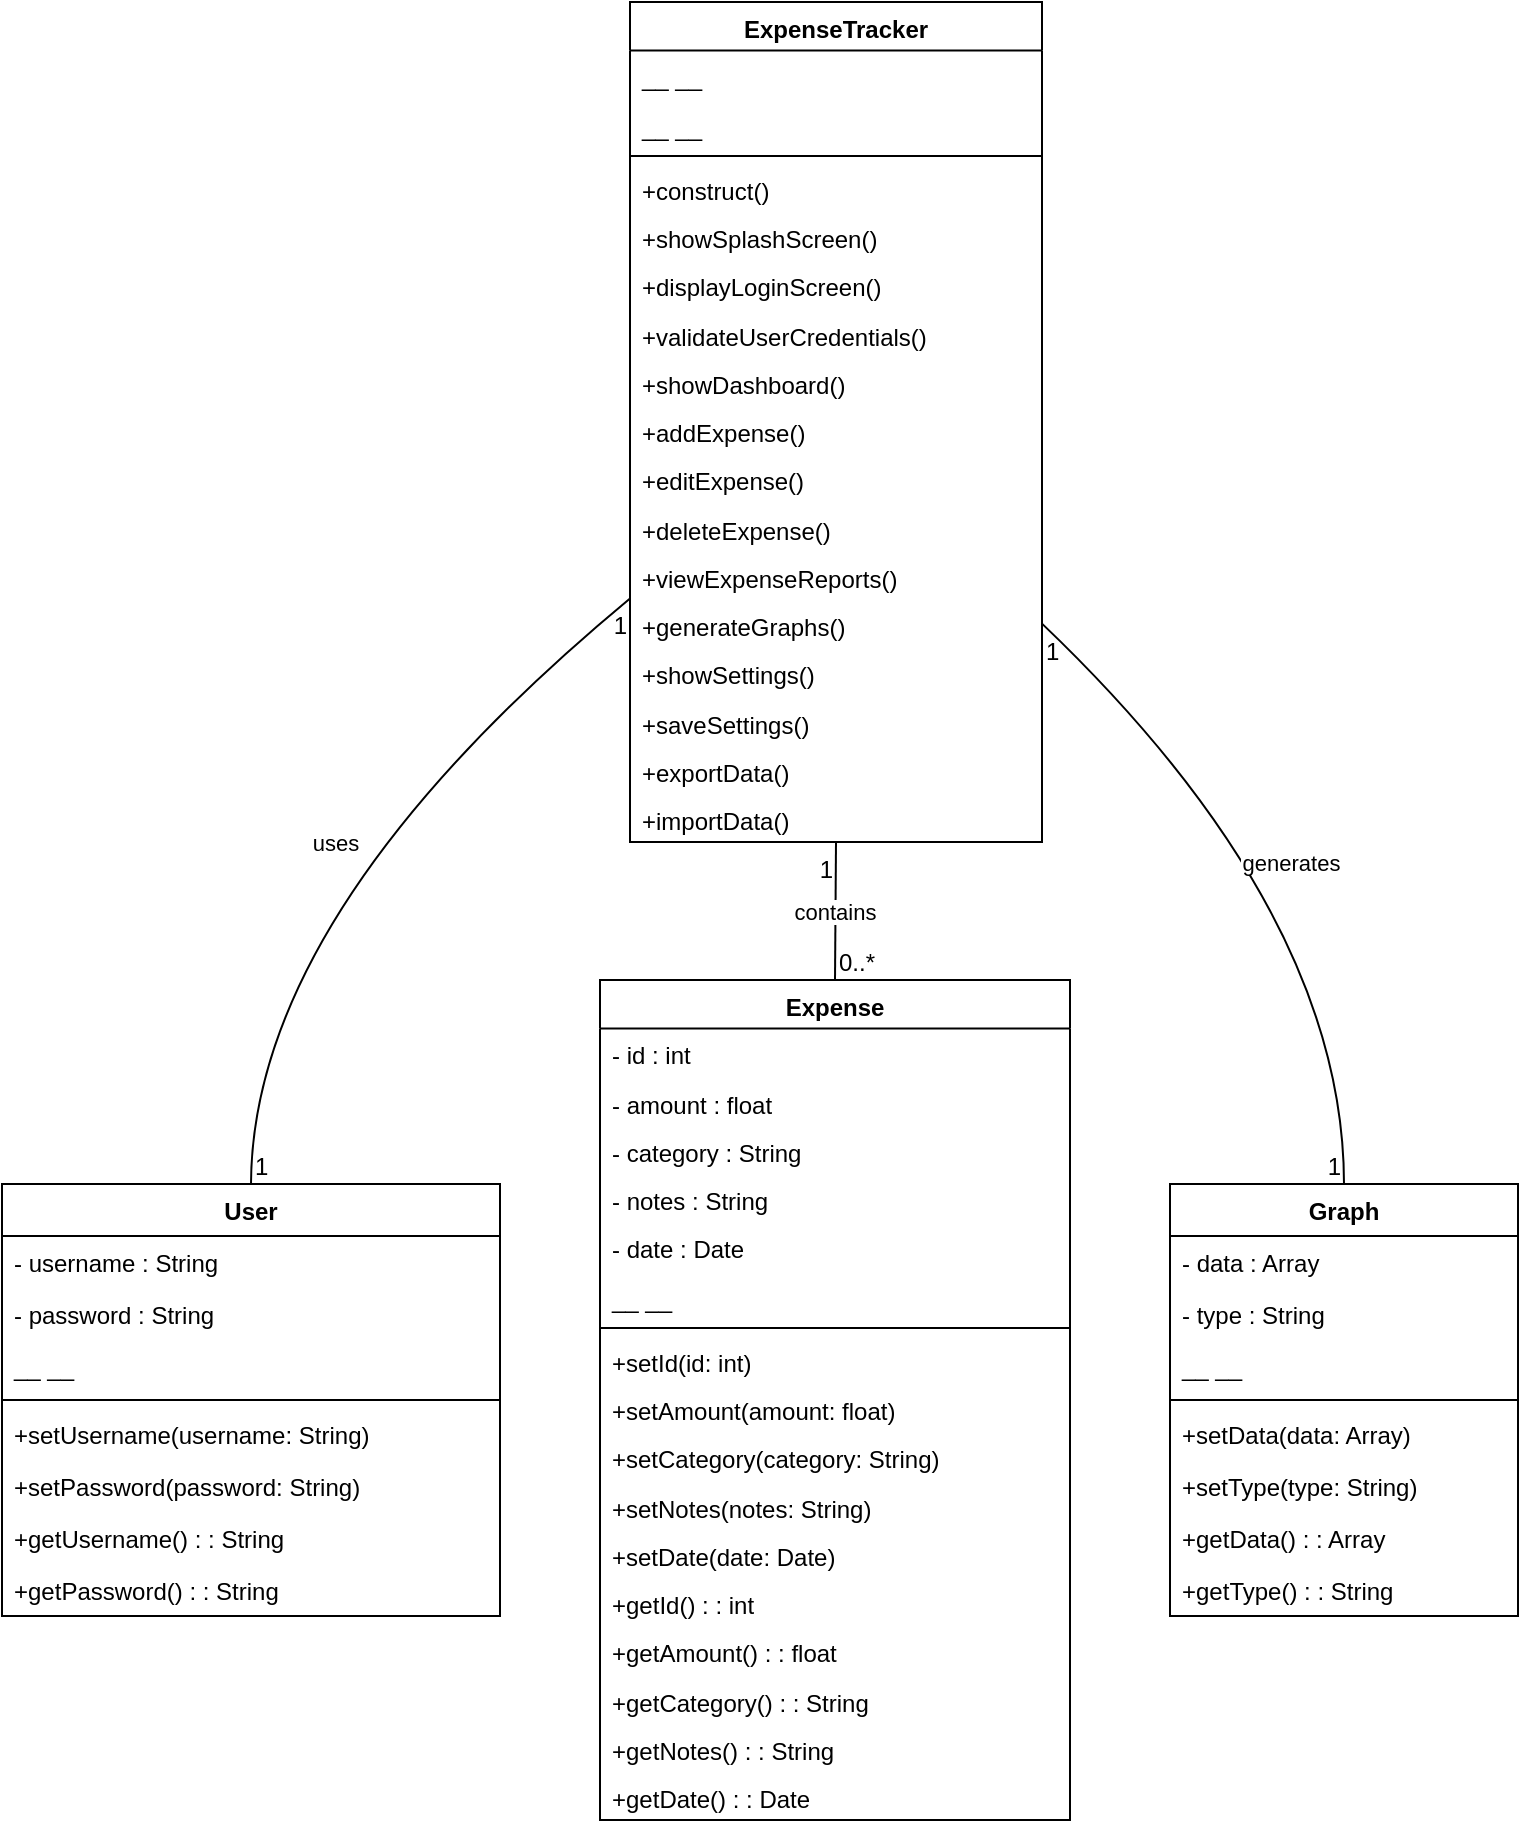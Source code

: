 <mxfile version="24.8.4">
  <diagram name="Page-1" id="8-BQaWJb9hOsBd5ObHHv">
    <mxGraphModel>
      <root>
        <mxCell id="0" />
        <mxCell id="1" parent="0" />
        <mxCell id="2" value="ExpenseTracker" style="swimlane;fontStyle=1;align=center;verticalAlign=top;childLayout=stackLayout;horizontal=1;startSize=24.255;horizontalStack=0;resizeParent=1;resizeParentMax=0;resizeLast=0;collapsible=0;marginBottom=0;" vertex="1" parent="1">
          <mxGeometry x="322" y="8" width="206" height="420" as="geometry" />
        </mxCell>
        <mxCell id="3" value="__ __" style="text;strokeColor=none;fillColor=none;align=left;verticalAlign=top;spacingLeft=4;spacingRight=4;overflow=hidden;rotatable=0;points=[[0,0.5],[1,0.5]];portConstraint=eastwest;" vertex="1" parent="2">
          <mxGeometry y="24" width="206" height="24" as="geometry" />
        </mxCell>
        <mxCell id="4" value="__ __" style="text;strokeColor=none;fillColor=none;align=left;verticalAlign=top;spacingLeft=4;spacingRight=4;overflow=hidden;rotatable=0;points=[[0,0.5],[1,0.5]];portConstraint=eastwest;" vertex="1" parent="2">
          <mxGeometry y="49" width="206" height="24" as="geometry" />
        </mxCell>
        <mxCell id="5" style="line;strokeWidth=1;fillColor=none;align=left;verticalAlign=middle;spacingTop=-1;spacingLeft=3;spacingRight=3;rotatable=0;labelPosition=right;points=[];portConstraint=eastwest;strokeColor=inherit;" vertex="1" parent="2">
          <mxGeometry y="73" width="206" height="8" as="geometry" />
        </mxCell>
        <mxCell id="6" value="+construct()" style="text;strokeColor=none;fillColor=none;align=left;verticalAlign=top;spacingLeft=4;spacingRight=4;overflow=hidden;rotatable=0;points=[[0,0.5],[1,0.5]];portConstraint=eastwest;" vertex="1" parent="2">
          <mxGeometry y="81" width="206" height="24" as="geometry" />
        </mxCell>
        <mxCell id="7" value="+showSplashScreen()" style="text;strokeColor=none;fillColor=none;align=left;verticalAlign=top;spacingLeft=4;spacingRight=4;overflow=hidden;rotatable=0;points=[[0,0.5],[1,0.5]];portConstraint=eastwest;" vertex="1" parent="2">
          <mxGeometry y="105" width="206" height="24" as="geometry" />
        </mxCell>
        <mxCell id="8" value="+displayLoginScreen()" style="text;strokeColor=none;fillColor=none;align=left;verticalAlign=top;spacingLeft=4;spacingRight=4;overflow=hidden;rotatable=0;points=[[0,0.5],[1,0.5]];portConstraint=eastwest;" vertex="1" parent="2">
          <mxGeometry y="129" width="206" height="24" as="geometry" />
        </mxCell>
        <mxCell id="9" value="+validateUserCredentials()" style="text;strokeColor=none;fillColor=none;align=left;verticalAlign=top;spacingLeft=4;spacingRight=4;overflow=hidden;rotatable=0;points=[[0,0.5],[1,0.5]];portConstraint=eastwest;" vertex="1" parent="2">
          <mxGeometry y="154" width="206" height="24" as="geometry" />
        </mxCell>
        <mxCell id="10" value="+showDashboard()" style="text;strokeColor=none;fillColor=none;align=left;verticalAlign=top;spacingLeft=4;spacingRight=4;overflow=hidden;rotatable=0;points=[[0,0.5],[1,0.5]];portConstraint=eastwest;" vertex="1" parent="2">
          <mxGeometry y="178" width="206" height="24" as="geometry" />
        </mxCell>
        <mxCell id="11" value="+addExpense()" style="text;strokeColor=none;fillColor=none;align=left;verticalAlign=top;spacingLeft=4;spacingRight=4;overflow=hidden;rotatable=0;points=[[0,0.5],[1,0.5]];portConstraint=eastwest;" vertex="1" parent="2">
          <mxGeometry y="202" width="206" height="24" as="geometry" />
        </mxCell>
        <mxCell id="12" value="+editExpense()" style="text;strokeColor=none;fillColor=none;align=left;verticalAlign=top;spacingLeft=4;spacingRight=4;overflow=hidden;rotatable=0;points=[[0,0.5],[1,0.5]];portConstraint=eastwest;" vertex="1" parent="2">
          <mxGeometry y="226" width="206" height="24" as="geometry" />
        </mxCell>
        <mxCell id="13" value="+deleteExpense()" style="text;strokeColor=none;fillColor=none;align=left;verticalAlign=top;spacingLeft=4;spacingRight=4;overflow=hidden;rotatable=0;points=[[0,0.5],[1,0.5]];portConstraint=eastwest;" vertex="1" parent="2">
          <mxGeometry y="251" width="206" height="24" as="geometry" />
        </mxCell>
        <mxCell id="14" value="+viewExpenseReports()" style="text;strokeColor=none;fillColor=none;align=left;verticalAlign=top;spacingLeft=4;spacingRight=4;overflow=hidden;rotatable=0;points=[[0,0.5],[1,0.5]];portConstraint=eastwest;" vertex="1" parent="2">
          <mxGeometry y="275" width="206" height="24" as="geometry" />
        </mxCell>
        <mxCell id="15" value="+generateGraphs()" style="text;strokeColor=none;fillColor=none;align=left;verticalAlign=top;spacingLeft=4;spacingRight=4;overflow=hidden;rotatable=0;points=[[0,0.5],[1,0.5]];portConstraint=eastwest;" vertex="1" parent="2">
          <mxGeometry y="299" width="206" height="24" as="geometry" />
        </mxCell>
        <mxCell id="16" value="+showSettings()" style="text;strokeColor=none;fillColor=none;align=left;verticalAlign=top;spacingLeft=4;spacingRight=4;overflow=hidden;rotatable=0;points=[[0,0.5],[1,0.5]];portConstraint=eastwest;" vertex="1" parent="2">
          <mxGeometry y="323" width="206" height="24" as="geometry" />
        </mxCell>
        <mxCell id="17" value="+saveSettings()" style="text;strokeColor=none;fillColor=none;align=left;verticalAlign=top;spacingLeft=4;spacingRight=4;overflow=hidden;rotatable=0;points=[[0,0.5],[1,0.5]];portConstraint=eastwest;" vertex="1" parent="2">
          <mxGeometry y="348" width="206" height="24" as="geometry" />
        </mxCell>
        <mxCell id="18" value="+exportData()" style="text;strokeColor=none;fillColor=none;align=left;verticalAlign=top;spacingLeft=4;spacingRight=4;overflow=hidden;rotatable=0;points=[[0,0.5],[1,0.5]];portConstraint=eastwest;" vertex="1" parent="2">
          <mxGeometry y="372" width="206" height="24" as="geometry" />
        </mxCell>
        <mxCell id="19" value="+importData()" style="text;strokeColor=none;fillColor=none;align=left;verticalAlign=top;spacingLeft=4;spacingRight=4;overflow=hidden;rotatable=0;points=[[0,0.5],[1,0.5]];portConstraint=eastwest;" vertex="1" parent="2">
          <mxGeometry y="396" width="206" height="24" as="geometry" />
        </mxCell>
        <mxCell id="20" value="User" style="swimlane;fontStyle=1;align=center;verticalAlign=top;childLayout=stackLayout;horizontal=1;startSize=26.042;horizontalStack=0;resizeParent=1;resizeParentMax=0;resizeLast=0;collapsible=0;marginBottom=0;" vertex="1" parent="1">
          <mxGeometry x="8" y="599" width="249" height="216" as="geometry" />
        </mxCell>
        <mxCell id="21" value="- username : String" style="text;strokeColor=none;fillColor=none;align=left;verticalAlign=top;spacingLeft=4;spacingRight=4;overflow=hidden;rotatable=0;points=[[0,0.5],[1,0.5]];portConstraint=eastwest;" vertex="1" parent="20">
          <mxGeometry y="26" width="249" height="26" as="geometry" />
        </mxCell>
        <mxCell id="22" value="- password : String" style="text;strokeColor=none;fillColor=none;align=left;verticalAlign=top;spacingLeft=4;spacingRight=4;overflow=hidden;rotatable=0;points=[[0,0.5],[1,0.5]];portConstraint=eastwest;" vertex="1" parent="20">
          <mxGeometry y="52" width="249" height="26" as="geometry" />
        </mxCell>
        <mxCell id="23" value="__ __" style="text;strokeColor=none;fillColor=none;align=left;verticalAlign=top;spacingLeft=4;spacingRight=4;overflow=hidden;rotatable=0;points=[[0,0.5],[1,0.5]];portConstraint=eastwest;" vertex="1" parent="20">
          <mxGeometry y="78" width="249" height="26" as="geometry" />
        </mxCell>
        <mxCell id="24" style="line;strokeWidth=1;fillColor=none;align=left;verticalAlign=middle;spacingTop=-1;spacingLeft=3;spacingRight=3;rotatable=0;labelPosition=right;points=[];portConstraint=eastwest;strokeColor=inherit;" vertex="1" parent="20">
          <mxGeometry y="104" width="249" height="8" as="geometry" />
        </mxCell>
        <mxCell id="25" value="+setUsername(username: String)" style="text;strokeColor=none;fillColor=none;align=left;verticalAlign=top;spacingLeft=4;spacingRight=4;overflow=hidden;rotatable=0;points=[[0,0.5],[1,0.5]];portConstraint=eastwest;" vertex="1" parent="20">
          <mxGeometry y="112" width="249" height="26" as="geometry" />
        </mxCell>
        <mxCell id="26" value="+setPassword(password: String)" style="text;strokeColor=none;fillColor=none;align=left;verticalAlign=top;spacingLeft=4;spacingRight=4;overflow=hidden;rotatable=0;points=[[0,0.5],[1,0.5]];portConstraint=eastwest;" vertex="1" parent="20">
          <mxGeometry y="138" width="249" height="26" as="geometry" />
        </mxCell>
        <mxCell id="27" value="+getUsername() : : String" style="text;strokeColor=none;fillColor=none;align=left;verticalAlign=top;spacingLeft=4;spacingRight=4;overflow=hidden;rotatable=0;points=[[0,0.5],[1,0.5]];portConstraint=eastwest;" vertex="1" parent="20">
          <mxGeometry y="164" width="249" height="26" as="geometry" />
        </mxCell>
        <mxCell id="28" value="+getPassword() : : String" style="text;strokeColor=none;fillColor=none;align=left;verticalAlign=top;spacingLeft=4;spacingRight=4;overflow=hidden;rotatable=0;points=[[0,0.5],[1,0.5]];portConstraint=eastwest;" vertex="1" parent="20">
          <mxGeometry y="190" width="249" height="26" as="geometry" />
        </mxCell>
        <mxCell id="29" value="Expense" style="swimlane;fontStyle=1;align=center;verticalAlign=top;childLayout=stackLayout;horizontal=1;startSize=24.255;horizontalStack=0;resizeParent=1;resizeParentMax=0;resizeLast=0;collapsible=0;marginBottom=0;" vertex="1" parent="1">
          <mxGeometry x="307" y="497" width="235" height="420" as="geometry" />
        </mxCell>
        <mxCell id="30" value="- id : int" style="text;strokeColor=none;fillColor=none;align=left;verticalAlign=top;spacingLeft=4;spacingRight=4;overflow=hidden;rotatable=0;points=[[0,0.5],[1,0.5]];portConstraint=eastwest;" vertex="1" parent="29">
          <mxGeometry y="24" width="235" height="24" as="geometry" />
        </mxCell>
        <mxCell id="31" value="- amount : float" style="text;strokeColor=none;fillColor=none;align=left;verticalAlign=top;spacingLeft=4;spacingRight=4;overflow=hidden;rotatable=0;points=[[0,0.5],[1,0.5]];portConstraint=eastwest;" vertex="1" parent="29">
          <mxGeometry y="49" width="235" height="24" as="geometry" />
        </mxCell>
        <mxCell id="32" value="- category : String" style="text;strokeColor=none;fillColor=none;align=left;verticalAlign=top;spacingLeft=4;spacingRight=4;overflow=hidden;rotatable=0;points=[[0,0.5],[1,0.5]];portConstraint=eastwest;" vertex="1" parent="29">
          <mxGeometry y="73" width="235" height="24" as="geometry" />
        </mxCell>
        <mxCell id="33" value="- notes : String" style="text;strokeColor=none;fillColor=none;align=left;verticalAlign=top;spacingLeft=4;spacingRight=4;overflow=hidden;rotatable=0;points=[[0,0.5],[1,0.5]];portConstraint=eastwest;" vertex="1" parent="29">
          <mxGeometry y="97" width="235" height="24" as="geometry" />
        </mxCell>
        <mxCell id="34" value="- date : Date" style="text;strokeColor=none;fillColor=none;align=left;verticalAlign=top;spacingLeft=4;spacingRight=4;overflow=hidden;rotatable=0;points=[[0,0.5],[1,0.5]];portConstraint=eastwest;" vertex="1" parent="29">
          <mxGeometry y="121" width="235" height="24" as="geometry" />
        </mxCell>
        <mxCell id="35" value="__ __" style="text;strokeColor=none;fillColor=none;align=left;verticalAlign=top;spacingLeft=4;spacingRight=4;overflow=hidden;rotatable=0;points=[[0,0.5],[1,0.5]];portConstraint=eastwest;" vertex="1" parent="29">
          <mxGeometry y="146" width="235" height="24" as="geometry" />
        </mxCell>
        <mxCell id="36" style="line;strokeWidth=1;fillColor=none;align=left;verticalAlign=middle;spacingTop=-1;spacingLeft=3;spacingRight=3;rotatable=0;labelPosition=right;points=[];portConstraint=eastwest;strokeColor=inherit;" vertex="1" parent="29">
          <mxGeometry y="170" width="235" height="8" as="geometry" />
        </mxCell>
        <mxCell id="37" value="+setId(id: int)" style="text;strokeColor=none;fillColor=none;align=left;verticalAlign=top;spacingLeft=4;spacingRight=4;overflow=hidden;rotatable=0;points=[[0,0.5],[1,0.5]];portConstraint=eastwest;" vertex="1" parent="29">
          <mxGeometry y="178" width="235" height="24" as="geometry" />
        </mxCell>
        <mxCell id="38" value="+setAmount(amount: float)" style="text;strokeColor=none;fillColor=none;align=left;verticalAlign=top;spacingLeft=4;spacingRight=4;overflow=hidden;rotatable=0;points=[[0,0.5],[1,0.5]];portConstraint=eastwest;" vertex="1" parent="29">
          <mxGeometry y="202" width="235" height="24" as="geometry" />
        </mxCell>
        <mxCell id="39" value="+setCategory(category: String)" style="text;strokeColor=none;fillColor=none;align=left;verticalAlign=top;spacingLeft=4;spacingRight=4;overflow=hidden;rotatable=0;points=[[0,0.5],[1,0.5]];portConstraint=eastwest;" vertex="1" parent="29">
          <mxGeometry y="226" width="235" height="24" as="geometry" />
        </mxCell>
        <mxCell id="40" value="+setNotes(notes: String)" style="text;strokeColor=none;fillColor=none;align=left;verticalAlign=top;spacingLeft=4;spacingRight=4;overflow=hidden;rotatable=0;points=[[0,0.5],[1,0.5]];portConstraint=eastwest;" vertex="1" parent="29">
          <mxGeometry y="251" width="235" height="24" as="geometry" />
        </mxCell>
        <mxCell id="41" value="+setDate(date: Date)" style="text;strokeColor=none;fillColor=none;align=left;verticalAlign=top;spacingLeft=4;spacingRight=4;overflow=hidden;rotatable=0;points=[[0,0.5],[1,0.5]];portConstraint=eastwest;" vertex="1" parent="29">
          <mxGeometry y="275" width="235" height="24" as="geometry" />
        </mxCell>
        <mxCell id="42" value="+getId() : : int" style="text;strokeColor=none;fillColor=none;align=left;verticalAlign=top;spacingLeft=4;spacingRight=4;overflow=hidden;rotatable=0;points=[[0,0.5],[1,0.5]];portConstraint=eastwest;" vertex="1" parent="29">
          <mxGeometry y="299" width="235" height="24" as="geometry" />
        </mxCell>
        <mxCell id="43" value="+getAmount() : : float" style="text;strokeColor=none;fillColor=none;align=left;verticalAlign=top;spacingLeft=4;spacingRight=4;overflow=hidden;rotatable=0;points=[[0,0.5],[1,0.5]];portConstraint=eastwest;" vertex="1" parent="29">
          <mxGeometry y="323" width="235" height="24" as="geometry" />
        </mxCell>
        <mxCell id="44" value="+getCategory() : : String" style="text;strokeColor=none;fillColor=none;align=left;verticalAlign=top;spacingLeft=4;spacingRight=4;overflow=hidden;rotatable=0;points=[[0,0.5],[1,0.5]];portConstraint=eastwest;" vertex="1" parent="29">
          <mxGeometry y="348" width="235" height="24" as="geometry" />
        </mxCell>
        <mxCell id="45" value="+getNotes() : : String" style="text;strokeColor=none;fillColor=none;align=left;verticalAlign=top;spacingLeft=4;spacingRight=4;overflow=hidden;rotatable=0;points=[[0,0.5],[1,0.5]];portConstraint=eastwest;" vertex="1" parent="29">
          <mxGeometry y="372" width="235" height="24" as="geometry" />
        </mxCell>
        <mxCell id="46" value="+getDate() : : Date" style="text;strokeColor=none;fillColor=none;align=left;verticalAlign=top;spacingLeft=4;spacingRight=4;overflow=hidden;rotatable=0;points=[[0,0.5],[1,0.5]];portConstraint=eastwest;" vertex="1" parent="29">
          <mxGeometry y="396" width="235" height="24" as="geometry" />
        </mxCell>
        <mxCell id="47" value="Graph" style="swimlane;fontStyle=1;align=center;verticalAlign=top;childLayout=stackLayout;horizontal=1;startSize=26.042;horizontalStack=0;resizeParent=1;resizeParentMax=0;resizeLast=0;collapsible=0;marginBottom=0;" vertex="1" parent="1">
          <mxGeometry x="592" y="599" width="174" height="216" as="geometry" />
        </mxCell>
        <mxCell id="48" value="- data : Array" style="text;strokeColor=none;fillColor=none;align=left;verticalAlign=top;spacingLeft=4;spacingRight=4;overflow=hidden;rotatable=0;points=[[0,0.5],[1,0.5]];portConstraint=eastwest;" vertex="1" parent="47">
          <mxGeometry y="26" width="174" height="26" as="geometry" />
        </mxCell>
        <mxCell id="49" value="- type : String" style="text;strokeColor=none;fillColor=none;align=left;verticalAlign=top;spacingLeft=4;spacingRight=4;overflow=hidden;rotatable=0;points=[[0,0.5],[1,0.5]];portConstraint=eastwest;" vertex="1" parent="47">
          <mxGeometry y="52" width="174" height="26" as="geometry" />
        </mxCell>
        <mxCell id="50" value="__ __" style="text;strokeColor=none;fillColor=none;align=left;verticalAlign=top;spacingLeft=4;spacingRight=4;overflow=hidden;rotatable=0;points=[[0,0.5],[1,0.5]];portConstraint=eastwest;" vertex="1" parent="47">
          <mxGeometry y="78" width="174" height="26" as="geometry" />
        </mxCell>
        <mxCell id="51" style="line;strokeWidth=1;fillColor=none;align=left;verticalAlign=middle;spacingTop=-1;spacingLeft=3;spacingRight=3;rotatable=0;labelPosition=right;points=[];portConstraint=eastwest;strokeColor=inherit;" vertex="1" parent="47">
          <mxGeometry y="104" width="174" height="8" as="geometry" />
        </mxCell>
        <mxCell id="52" value="+setData(data: Array)" style="text;strokeColor=none;fillColor=none;align=left;verticalAlign=top;spacingLeft=4;spacingRight=4;overflow=hidden;rotatable=0;points=[[0,0.5],[1,0.5]];portConstraint=eastwest;" vertex="1" parent="47">
          <mxGeometry y="112" width="174" height="26" as="geometry" />
        </mxCell>
        <mxCell id="53" value="+setType(type: String)" style="text;strokeColor=none;fillColor=none;align=left;verticalAlign=top;spacingLeft=4;spacingRight=4;overflow=hidden;rotatable=0;points=[[0,0.5],[1,0.5]];portConstraint=eastwest;" vertex="1" parent="47">
          <mxGeometry y="138" width="174" height="26" as="geometry" />
        </mxCell>
        <mxCell id="54" value="+getData() : : Array" style="text;strokeColor=none;fillColor=none;align=left;verticalAlign=top;spacingLeft=4;spacingRight=4;overflow=hidden;rotatable=0;points=[[0,0.5],[1,0.5]];portConstraint=eastwest;" vertex="1" parent="47">
          <mxGeometry y="164" width="174" height="26" as="geometry" />
        </mxCell>
        <mxCell id="55" value="+getType() : : String" style="text;strokeColor=none;fillColor=none;align=left;verticalAlign=top;spacingLeft=4;spacingRight=4;overflow=hidden;rotatable=0;points=[[0,0.5],[1,0.5]];portConstraint=eastwest;" vertex="1" parent="47">
          <mxGeometry y="190" width="174" height="26" as="geometry" />
        </mxCell>
        <mxCell id="56" value="uses" style="curved=1;startArrow=none;endArrow=none;exitX=0;exitY=0.71;entryX=0.5;entryY=0;" edge="1" parent="1" source="2" target="20">
          <mxGeometry relative="1" as="geometry">
            <Array as="points">
              <mxPoint x="133" y="463" />
            </Array>
          </mxGeometry>
        </mxCell>
        <mxCell id="57" value="1" style="edgeLabel;resizable=0;labelBackgroundColor=none;fontSize=12;align=right;verticalAlign=top;" vertex="1" parent="56">
          <mxGeometry x="-1" relative="1" as="geometry" />
        </mxCell>
        <mxCell id="58" value="1" style="edgeLabel;resizable=0;labelBackgroundColor=none;fontSize=12;align=left;verticalAlign=bottom;" vertex="1" parent="56">
          <mxGeometry x="1" relative="1" as="geometry" />
        </mxCell>
        <mxCell id="59" value="contains" style="curved=1;startArrow=none;endArrow=none;exitX=0.5;exitY=1;entryX=0.5;entryY=0;" edge="1" parent="1" source="2" target="29">
          <mxGeometry relative="1" as="geometry">
            <Array as="points" />
          </mxGeometry>
        </mxCell>
        <mxCell id="60" value="1" style="edgeLabel;resizable=0;labelBackgroundColor=none;fontSize=12;align=right;verticalAlign=top;" vertex="1" parent="59">
          <mxGeometry x="-1" relative="1" as="geometry" />
        </mxCell>
        <mxCell id="61" value="0..*" style="edgeLabel;resizable=0;labelBackgroundColor=none;fontSize=12;align=left;verticalAlign=bottom;" vertex="1" parent="59">
          <mxGeometry x="1" relative="1" as="geometry" />
        </mxCell>
        <mxCell id="62" value="generates" style="curved=1;startArrow=none;endArrow=none;exitX=1;exitY=0.74;entryX=0.5;entryY=0;" edge="1" parent="1" source="2" target="47">
          <mxGeometry relative="1" as="geometry">
            <Array as="points">
              <mxPoint x="679" y="463" />
            </Array>
          </mxGeometry>
        </mxCell>
        <mxCell id="63" value="1" style="edgeLabel;resizable=0;labelBackgroundColor=none;fontSize=12;align=left;verticalAlign=top;" vertex="1" parent="62">
          <mxGeometry x="-1" relative="1" as="geometry" />
        </mxCell>
        <mxCell id="64" value="1" style="edgeLabel;resizable=0;labelBackgroundColor=none;fontSize=12;align=right;verticalAlign=bottom;" vertex="1" parent="62">
          <mxGeometry x="1" relative="1" as="geometry" />
        </mxCell>
      </root>
    </mxGraphModel>
  </diagram>
</mxfile>
